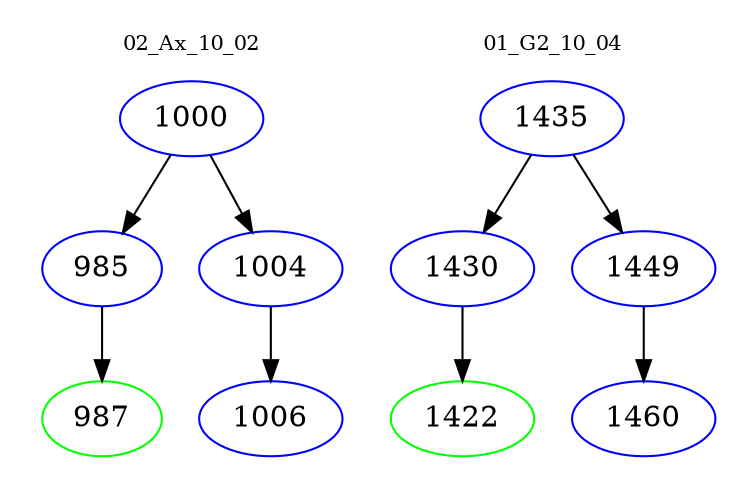 digraph{
subgraph cluster_0 {
color = white
label = "02_Ax_10_02";
fontsize=10;
T0_1000 [label="1000", color="blue"]
T0_1000 -> T0_985 [color="black"]
T0_985 [label="985", color="blue"]
T0_985 -> T0_987 [color="black"]
T0_987 [label="987", color="green"]
T0_1000 -> T0_1004 [color="black"]
T0_1004 [label="1004", color="blue"]
T0_1004 -> T0_1006 [color="black"]
T0_1006 [label="1006", color="blue"]
}
subgraph cluster_1 {
color = white
label = "01_G2_10_04";
fontsize=10;
T1_1435 [label="1435", color="blue"]
T1_1435 -> T1_1430 [color="black"]
T1_1430 [label="1430", color="blue"]
T1_1430 -> T1_1422 [color="black"]
T1_1422 [label="1422", color="green"]
T1_1435 -> T1_1449 [color="black"]
T1_1449 [label="1449", color="blue"]
T1_1449 -> T1_1460 [color="black"]
T1_1460 [label="1460", color="blue"]
}
}
